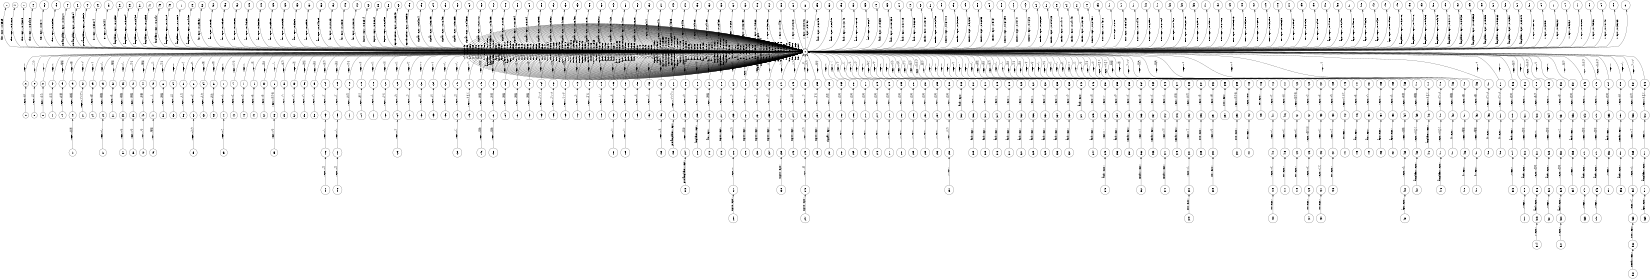 digraph FST {
rankdir = LR;
size = "8.5,11";
label = "";
center = 1;
orientation = Landscape;
ranksep = "0.4";
nodesep = "0.25";
0 [label = "0", shape = circle, style = bold, fontsize = 14]
	0 -> 0 [label = "the:、/-0.56087", fontsize = 14];
	0 -> 0 [label = "the:た/-0.31363", fontsize = 14];
	0 -> 0 [label = "the:（/-0.22286", fontsize = 14];
	0 -> 0 [label = "the:その/-0.31193", fontsize = 14];
	0 -> 0 [label = "the:の/-0.46103", fontsize = 14];
	0 -> 0 [label = "the:は/-0.3999", fontsize = 14];
	0 -> 1 [label = "the:<eps>/-0.3569", fontsize = 14];
	0 -> 4 [label = "the:<eps>/-0.31222", fontsize = 14];
	0 -> 7 [label = "the:<eps>/-0.43285", fontsize = 14];
	0 -> 10 [label = "the:<eps>/-0.38489", fontsize = 14];
	0 -> 0 [label = "the:この/-0.36216", fontsize = 14];
	0 -> 0 [label = "the:前記/-0.39973", fontsize = 14];
	0 -> 0 [label = "the:する/-0.24789", fontsize = 14];
	0 -> 0 [label = "the:ア/-0.21137", fontsize = 14];
	0 -> 0 [label = "the:本/-0.2343", fontsize = 14];
	0 -> 0 [label = "the:各/-0.23004", fontsize = 14];
	0 -> 0 [label = "the:尚/-0.22102", fontsize = 14];
	0 -> 202 [label = "the:<eps>/0.08771", fontsize = 14];
	0 -> 198 [label = "the:<eps>/-0.028581", fontsize = 14];
	0 -> 16 [label = "pre-amplifier:<eps>/-0.31271", fontsize = 14];
	0 -> 0 [label = "pre-amplifier:器/0.30304", fontsize = 14];
	0 -> 20 [label = "pre-amplifier:<eps>/-0.29384", fontsize = 14];
	0 -> 0 [label = "pre-amplifier:プリアンプ/-0.28609", fontsize = 14];
	0 -> 13 [label = "pre-amplifier:<eps>/-0.2503", fontsize = 14];
	0 -> 0 [label = "3:3/-0.29502", fontsize = 14];
	0 -> 0 [label = "3:５/0.1766", fontsize = 14];
	0 -> 0 [label = "3:３/-0.71049", fontsize = 14];
	0 -> 23 [label = "3:<eps>/-0.33274", fontsize = 14];
	0 -> 0 [label = "3:２/0.034324", fontsize = 14];
	0 -> 0 [label = "3:１/0.06984", fontsize = 14];
	0 -> 0 [label = "3:４/0.14601", fontsize = 14];
	0 -> 0 [label = "3:停止/0.19252", fontsize = 14];
	0 -> 0 [label = "3:７/0.1262", fontsize = 14];
	0 -> 0 [label = "3:2/0.19117", fontsize = 14];
	0 -> 0 [label = "3:へ/0.19252", fontsize = 14];
	0 -> 207 [label = "3:<eps>/0.40444", fontsize = 14];
	0 -> 0 [label = "amplifies:を/0.15765", fontsize = 14];
	0 -> 30 [label = "amplifies:<eps>/-0.20557", fontsize = 14];
	0 -> 33 [label = "amplifies:<eps>/-0.38604", fontsize = 14];
	0 -> 37 [label = "amplifies:<eps>/-0.23425", fontsize = 14];
	0 -> 41 [label = "amplifies:<eps>/-0.22535", fontsize = 14];
	0 -> 0 [label = "amplifies:増幅/-0.37702", fontsize = 14];
	0 -> 45 [label = "amplifies:<eps>/-0.2242", fontsize = 14];
	0 -> 49 [label = "amplifies:<eps>/-0.19115", fontsize = 14];
	0 -> 0 [label = "amplifies:アンプ/0.28667", fontsize = 14];
	0 -> 211 [label = "amplifies:<eps>/0.10085", fontsize = 14];
	0 -> 26 [label = "amplifies:<eps>/-0.24798", fontsize = 14];
	0 -> 0 [label = "amplifies:は/0.10882", fontsize = 14];
	0 -> 0 [label = "amplifies:し/0.16327", fontsize = 14];
	0 -> 52 [label = "an:<eps>/-0.29892", fontsize = 14];
	0 -> 0 [label = "an:この/-0.16544", fontsize = 14];
	0 -> 0 [label = "an:する/-0.31324", fontsize = 14];
	0 -> 0 [label = "an:を/-0.2168", fontsize = 14];
	0 -> 0 [label = "an:ａｎ/-0.29439", fontsize = 14];
	0 -> 0 [label = "an:一/-0.16559", fontsize = 14];
	0 -> 460 [label = "an:<eps>/0.1803", fontsize = 14];
	0 -> 456 [label = "an:<eps>/-0.10365", fontsize = 14];
	0 -> 452 [label = "an:<eps>/-0.18826", fontsize = 14];
	0 -> 0 [label = "an:は/-0.32029", fontsize = 14];
	0 -> 0 [label = "an:の/-0.23655", fontsize = 14];
	0 -> 0 [label = "an:た/-0.31574", fontsize = 14];
	0 -> 0 [label = "an:、/-0.40998", fontsize = 14];
	0 -> 215 [label = "an:<eps>/-0.41335", fontsize = 14];
	0 -> 219 [label = "an:<eps>/-0.36838", fontsize = 14];
	0 -> 225 [label = "an:<eps>/-0.23518", fontsize = 14];
	0 -> 229 [label = "an:<eps>/-0.27653", fontsize = 14];
	0 -> 233 [label = "an:<eps>/-0.3325", fontsize = 14];
	0 -> 237 [label = "an:<eps>/-0.29951", fontsize = 14];
	0 -> 568 [label = "an:<eps>/-0.044285", fontsize = 14];
	0 -> 252 [label = "an:<eps>/-0.21023", fontsize = 14];
	0 -> 246 [label = "an:<eps>/-0.28831", fontsize = 14];
	0 -> 242 [label = "an:<eps>/-0.20818", fontsize = 14];
	0 -> 62 [label = "input:<eps>/-0.36314", fontsize = 14];
	0 -> 0 [label = "input:一方/0.23253", fontsize = 14];
	0 -> 0 [label = "input:読み込/0.16209", fontsize = 14];
	0 -> 0 [label = "input:入力/-0.71733", fontsize = 14];
	0 -> 55 [label = "input:<eps>/-0.38824", fontsize = 14];
	0 -> 58 [label = "input:<eps>/-0.62992", fontsize = 14];
	0 -> 0 [label = "input:インプット/-0.36801", fontsize = 14];
	0 -> 0 [label = "reproduction:演奏/0.010132", fontsize = 14];
	0 -> 0 [label = "reproduction:再生/-0.6386", fontsize = 14];
	0 -> 65 [label = "reproduction:<eps>/-0.28345", fontsize = 14];
	0 -> 0 [label = "reproduction:用/0.25158", fontsize = 14];
	0 -> 0 [label = "reproduction:形成/0.45182", fontsize = 14];
	0 -> 0 [label = "reproduction:再現/-0.35559", fontsize = 14];
	0 -> 256 [label = "reproduction:<eps>/-0.58551", fontsize = 14];
	0 -> 296 [label = "signal:<eps>/-0.34314", fontsize = 14];
	0 -> 544 [label = "signal:<eps>/-0.36795", fontsize = 14];
	0 -> 0 [label = "signal:クロック/-0.05684", fontsize = 14];
	0 -> 550 [label = "signal:<eps>/-0.12403", fontsize = 14];
	0 -> 0 [label = "signal:強度/0.25664", fontsize = 14];
	0 -> 0 [label = "signal:信号/-0.74932", fontsize = 14];
	0 -> 260 [label = "signal:<eps>/-0.51655", fontsize = 14];
	0 -> 264 [label = "signal:<eps>/-0.043967", fontsize = 14];
	0 -> 268 [label = "signal:<eps>/-0.27772", fontsize = 14];
	0 -> 272 [label = "signal:<eps>/-0.43099", fontsize = 14];
	0 -> 276 [label = "signal:<eps>/0.1003", fontsize = 14];
	0 -> 280 [label = "signal:<eps>/0.021594", fontsize = 14];
	0 -> 284 [label = "signal:<eps>/-0.3794", fontsize = 14];
	0 -> 288 [label = "signal:<eps>/-0.26903", fontsize = 14];
	0 -> 292 [label = "signal:<eps>/-0.23502", fontsize = 14];
	0 -> 538 [label = "signal:<eps>/-0.41553", fontsize = 14];
	0 -> 533 [label = "signal:<eps>/-0.26486", fontsize = 14];
	0 -> 526 [label = "signal:<eps>/-0.18191", fontsize = 14];
	0 -> 520 [label = "signal:<eps>/-0.36312", fontsize = 14];
	0 -> 513 [label = "signal:<eps>/-0.4123", fontsize = 14];
	0 -> 507 [label = "signal:<eps>/-0.4107", fontsize = 14];
	0 -> 502 [label = "signal:<eps>/-0.26201", fontsize = 14];
	0 -> 0 [label = ",:で/-0.41565", fontsize = 14];
	0 -> 0 [label = ",:と/-0.27357", fontsize = 14];
	0 -> 0 [label = ",:に/-0.42948", fontsize = 14];
	0 -> 0 [label = ",:が/0.10803", fontsize = 14];
	0 -> 0 [label = ",:，/-0.41118", fontsize = 14];
	0 -> 352 [label = ",:<eps>/-0.26474", fontsize = 14];
	0 -> 347 [label = ",:<eps>/-0.050441", fontsize = 14];
	0 -> 343 [label = ",:<eps>/-0.044393", fontsize = 14];
	0 -> 340 [label = ",:<eps>/-0.3445", fontsize = 14];
	0 -> 336 [label = ",:<eps>/-0.34083", fontsize = 14];
	0 -> 332 [label = ",:<eps>/-0.24185", fontsize = 14];
	0 -> 328 [label = ",:<eps>/-0.25465", fontsize = 14];
	0 -> 324 [label = ",:<eps>/-0.268", fontsize = 14];
	0 -> 320 [label = ",:<eps>/-0.32455", fontsize = 14];
	0 -> 316 [label = ",:<eps>/-0.41563", fontsize = 14];
	0 -> 312 [label = ",:<eps>/-0.32156", fontsize = 14];
	0 -> 308 [label = ",:<eps>/-0.14497", fontsize = 14];
	0 -> 304 [label = ",:<eps>/-0.24613", fontsize = 14];
	0 -> 301 [label = ",:<eps>/-0.34046", fontsize = 14];
	0 -> 0 [label = ",:、/-0.60301", fontsize = 14];
	0 -> 555 [label = ",:<eps>/0.3792", fontsize = 14];
	0 -> 0 [label = "and:・/-0.23966", fontsize = 14];
	0 -> 560 [label = "and:<eps>/0.62849", fontsize = 14];
	0 -> 0 [label = "and:や/-0.42382", fontsize = 14];
	0 -> 0 [label = "and:／/-0.17653", fontsize = 14];
	0 -> 0 [label = "and:及び/-0.5598", fontsize = 14];
	0 -> 0 [label = "and:とも/-0.22509", fontsize = 14];
	0 -> 0 [label = "and:および/-0.59005", fontsize = 14];
	0 -> 0 [label = "and:ａｎｄ/-0.32098", fontsize = 14];
	0 -> 356 [label = "and:<eps>/0.26419", fontsize = 14];
	0 -> 360 [label = "and:<eps>/-0.13148", fontsize = 14];
	0 -> 365 [label = "and:<eps>/-0.16703", fontsize = 14];
	0 -> 0 [label = "and:，/-0.43971", fontsize = 14];
	0 -> 75 [label = "and:<eps>/-0.2664", fontsize = 14];
	0 -> 0 [label = "and:り/-0.37128", fontsize = 14];
	0 -> 369 [label = "and:<eps>/0.19339", fontsize = 14];
	0 -> 374 [label = "and:<eps>/-0.081338", fontsize = 14];
	0 -> 0 [label = "and:し/-0.19941", fontsize = 14];
	0 -> 72 [label = "and:<eps>/-0.37709", fontsize = 14];
	0 -> 68 [label = "and:<eps>/-0.36289", fontsize = 14];
	0 -> 0 [label = "and:、/-0.41499", fontsize = 14];
	0 -> 0 [label = "and:と/-0.55896", fontsize = 14];
	0 -> 97 [label = "sends:<eps>/-0.28767", fontsize = 14];
	0 -> 100 [label = "sends:<eps>/-0.013452", fontsize = 14];
	0 -> 396 [label = "sends:<eps>/0.064478", fontsize = 14];
	0 -> 105 [label = "sends:<eps>/-0.31608", fontsize = 14];
	0 -> 388 [label = "sends:<eps>/0.52251", fontsize = 14];
	0 -> 384 [label = "sends:<eps>/0.06053", fontsize = 14];
	0 -> 378 [label = "sends:<eps>/0.5137", fontsize = 14];
	0 -> 110 [label = "sends:<eps>/0.067299", fontsize = 14];
	0 -> 0 [label = "sends:供給/0.067137", fontsize = 14];
	0 -> 0 [label = "sends:送/-0.3596", fontsize = 14];
	0 -> 113 [label = "sends:<eps>/0.19747", fontsize = 14];
	0 -> 0 [label = "sends:通知/-0.011569", fontsize = 14];
	0 -> 94 [label = "sends:<eps>/-0.1673", fontsize = 14];
	0 -> 91 [label = "sends:<eps>/-0.26628", fontsize = 14];
	0 -> 88 [label = "sends:<eps>/-0.048423", fontsize = 14];
	0 -> 84 [label = "sends:<eps>/-0.14711", fontsize = 14];
	0 -> 81 [label = "sends:<eps>/-0.24145", fontsize = 14];
	0 -> 78 [label = "sends:<eps>/-0.26793", fontsize = 14];
	0 -> 0 [label = "sends:を/0.2136", fontsize = 14];
	0 -> 0 [label = "sends:から/0.076675", fontsize = 14];
	0 -> 0 [label = "sends:し/0.13537", fontsize = 14];
	0 -> 0 [label = "sends:は/0.0099043", fontsize = 14];
	0 -> 0 [label = "sends:与え/0.10206", fontsize = 14];
	0 -> 0 [label = "sends:送信/-0.29166", fontsize = 14];
	0 -> 0 [label = "sends:送出/-0.29585", fontsize = 14];
	0 -> 0 [label = "sends:伝達/0.014816", fontsize = 14];
	0 -> 393 [label = "sends:<eps>/0.024591", fontsize = 14];
	0 -> 400 [label = "out:<eps>/-0.14672", fontsize = 14];
	0 -> 404 [label = "out:<eps>/0.208", fontsize = 14];
	0 -> 407 [label = "out:<eps>/0.038429", fontsize = 14];
	0 -> 413 [label = "out:<eps>/-0.10449", fontsize = 14];
	0 -> 418 [label = "out:<eps>/-0.22997", fontsize = 14];
	0 -> 423 [label = "out:<eps>/-0.27164", fontsize = 14];
	0 -> 429 [label = "out:<eps>/0.11402", fontsize = 14];
	0 -> 435 [label = "out:<eps>/-0.0022719", fontsize = 14];
	0 -> 440 [label = "out:<eps>/-0.22516", fontsize = 14];
	0 -> 0 [label = "out:作業/0.09692", fontsize = 14];
	0 -> 0 [label = "out:うち/-0.17376", fontsize = 14];
	0 -> 0 [label = "out:アウト/-0.25458", fontsize = 14];
	0 -> 132 [label = "out:<eps>/-0.19917", fontsize = 14];
	0 -> 129 [label = "out:<eps>/-0.21166", fontsize = 14];
	0 -> 126 [label = "out:<eps>/-0.0058373", fontsize = 14];
	0 -> 122 [label = "out:<eps>/-0.059388", fontsize = 14];
	0 -> 0 [label = "out:実施/0.083439", fontsize = 14];
	0 -> 119 [label = "out:<eps>/-0.16206", fontsize = 14];
	0 -> 0 [label = "out:する/0.17223", fontsize = 14];
	0 -> 116 [label = "out:<eps>/-0.038258", fontsize = 14];
	0 -> 0 [label = "out:し/-0.027325", fontsize = 14];
	0 -> 0 [label = "out:out/-0.3386", fontsize = 14];
	0 -> 0 [label = "out:ｏｕｔ/-0.434", fontsize = 14];
	0 -> 0 [label = "to:し/-0.30047", fontsize = 14];
	0 -> 444 [label = "to:<eps>/-0.065633", fontsize = 14];
	0 -> 0 [label = "to:と/-0.16568", fontsize = 14];
	0 -> 0 [label = "to:する/-0.23953", fontsize = 14];
	0 -> 0 [label = "to:に/-0.55959", fontsize = 14];
	0 -> 135 [label = "to:<eps>/-0.29564", fontsize = 14];
	0 -> 138 [label = "to:<eps>/-0.31832", fontsize = 14];
	0 -> 0 [label = "to:が/-0.10491", fontsize = 14];
	0 -> 0 [label = "to:を/-0.39775", fontsize = 14];
	0 -> 0 [label = "to:へ/-0.43565", fontsize = 14];
	0 -> 0 [label = "to:れ/-0.16001", fontsize = 14];
	0 -> 0 [label = "to:項/-0.12919", fontsize = 14];
	0 -> 0 [label = "to:対/-0.19348", fontsize = 14];
	0 -> 448 [label = "to:<eps>/-0.16405", fontsize = 14];
	0 -> 0 [label = "to:乃至/-0.34452", fontsize = 14];
	0 -> 0 [label = "to:〜/-0.48595", fontsize = 14];
	0 -> 466 [label = "agc:<eps>/-0.41588", fontsize = 14];
	0 -> 471 [label = "agc:<eps>/-0.52491", fontsize = 14];
	0 -> 0 [label = "agc:そして/0.30918", fontsize = 14];
	0 -> 475 [label = "agc:<eps>/-0.49801", fontsize = 14];
	0 -> 0 [label = "agc:ａｇｃ/-0.75168", fontsize = 14];
	0 -> 0 [label = "agc:制御/0.27612", fontsize = 14];
	0 -> 0 [label = "agc:同/0.25511", fontsize = 14];
	0 -> 0 [label = "agc:agc/-0.23637", fontsize = 14];
	0 -> 142 [label = "agc:<eps>/-0.46236", fontsize = 14];
	0 -> 149 [label = "agc:<eps>/-0.18439", fontsize = 14];
	0 -> 145 [label = "agc:<eps>/-0.0075902", fontsize = 14];
	0 -> 0 [label = "agc:ｃ/0.36504", fontsize = 14];
	0 -> 0 [label = "amplifier:動作/0.2084", fontsize = 14];
	0 -> 156 [label = "amplifier:<eps>/-0.32106", fontsize = 14];
	0 -> 0 [label = "amplifier:増幅/-0.52429", fontsize = 14];
	0 -> 153 [label = "amplifier:<eps>/-0.47776", fontsize = 14];
	0 -> 498 [label = "amplifier:<eps>/-0.54653", fontsize = 14];
	0 -> 159 [label = "amplifier:<eps>/-0.64243", fontsize = 14];
	0 -> 0 [label = "amplifier:アンプ/-0.71097", fontsize = 14];
	0 -> 162 [label = "amplifier:<eps>/-0.37117", fontsize = 14];
	0 -> 165 [label = "amplifier:<eps>/-0.35438", fontsize = 14];
	0 -> 168 [label = "amplifier:<eps>/-0.035569", fontsize = 14];
	0 -> 494 [label = "amplifier:<eps>/0.15985", fontsize = 14];
	0 -> 489 [label = "amplifier:<eps>/-0.56662", fontsize = 14];
	0 -> 484 [label = "amplifier:<eps>/0.16581", fontsize = 14];
	0 -> 480 [label = "amplifier:<eps>/0.23879", fontsize = 14];
	0 -> 0 [label = "4:３/0.0094886", fontsize = 14];
	0 -> 0 [label = "4:で/0.16075", fontsize = 14];
	0 -> 0 [label = "4:4/-0.31608", fontsize = 14];
	0 -> 0 [label = "4:１４/0.192", fontsize = 14];
	0 -> 0 [label = "4:１/0.17529", fontsize = 14];
	0 -> 0 [label = "4:４/-0.71399", fontsize = 14];
	0 -> 194 [label = ".:<eps>/-0.60702", fontsize = 14];
	0 -> 171 [label = ".:<eps>/-0.37591", fontsize = 14];
	0 -> 174 [label = ".:<eps>/-0.56222", fontsize = 14];
	0 -> 0 [label = ".:。/-0.62093", fontsize = 14];
	0 -> 177 [label = ".:<eps>/-0.5232", fontsize = 14];
	0 -> 180 [label = ".:<eps>/-0.67686", fontsize = 14];
	0 -> 184 [label = ".:<eps>/-0.40936", fontsize = 14];
	0 -> 0 [label = ".:る/-0.36042", fontsize = 14];
	0 -> 188 [label = ".:<eps>/-0.70148", fontsize = 14];
	0 -> 191 [label = ".:<eps>/-0.38263", fontsize = 14];
1 [label = "1", shape = circle, style = solid, fontsize = 14]
2 [label = "2", shape = circle, style = solid, fontsize = 14]
	2 -> 3 [label = "<eps>:は", fontsize = 14];
3 [label = "3", shape = circle, style = solid, fontsize = 14]
	3 -> 0 [label = "<eps>:、", fontsize = 14];
4 [label = "4", shape = circle, style = solid, fontsize = 14]
5 [label = "5", shape = circle, style = solid, fontsize = 14]
	5 -> 6 [label = "<eps>:は", fontsize = 14];
6 [label = "6", shape = circle, style = solid, fontsize = 14]
	6 -> 0 [label = "<eps>:この", fontsize = 14];
7 [label = "7", shape = circle, style = solid, fontsize = 14]
8 [label = "8", shape = circle, style = solid, fontsize = 14]
	8 -> 9 [label = "<eps>:また", fontsize = 14];
9 [label = "9", shape = circle, style = solid, fontsize = 14]
	9 -> 0 [label = "<eps>:、", fontsize = 14];
10 [label = "10", shape = circle, style = solid, fontsize = 14]
11 [label = "11", shape = circle, style = solid, fontsize = 14]
	11 -> 12 [label = "<eps>:なお", fontsize = 14];
12 [label = "12", shape = circle, style = solid, fontsize = 14]
	12 -> 0 [label = "<eps>:、", fontsize = 14];
13 [label = "13", shape = circle, style = solid, fontsize = 14]
14 [label = "14", shape = circle, style = solid, fontsize = 14]
	14 -> 15 [label = "<eps>:前置", fontsize = 14];
15 [label = "15", shape = circle, style = solid, fontsize = 14]
	15 -> 0 [label = "<eps>:増幅", fontsize = 14];
16 [label = "16", shape = circle, style = solid, fontsize = 14]
17 [label = "17", shape = circle, style = solid, fontsize = 14]
	17 -> 18 [label = "<eps>:前置", fontsize = 14];
18 [label = "18", shape = circle, style = solid, fontsize = 14]
	18 -> 19 [label = "<eps>:増幅", fontsize = 14];
19 [label = "19", shape = circle, style = solid, fontsize = 14]
	19 -> 0 [label = "<eps>:器", fontsize = 14];
20 [label = "20", shape = circle, style = solid, fontsize = 14]
21 [label = "21", shape = circle, style = solid, fontsize = 14]
	21 -> 22 [label = "<eps>:プリアン", fontsize = 14];
22 [label = "22", shape = circle, style = solid, fontsize = 14]
	22 -> 0 [label = "<eps>:プ", fontsize = 14];
23 [label = "23", shape = circle, style = solid, fontsize = 14]
24 [label = "24", shape = circle, style = solid, fontsize = 14]
	24 -> 25 [label = "<eps>:部", fontsize = 14];
25 [label = "25", shape = circle, style = solid, fontsize = 14]
	25 -> 0 [label = "<eps>:３", fontsize = 14];
26 [label = "26", shape = circle, style = solid, fontsize = 14]
27 [label = "27", shape = circle, style = solid, fontsize = 14]
	27 -> 28 [label = "<eps>:し", fontsize = 14];
28 [label = "28", shape = circle, style = solid, fontsize = 14]
	28 -> 29 [label = "<eps>:増幅", fontsize = 14];
29 [label = "29", shape = circle, style = solid, fontsize = 14]
	29 -> 0 [label = "<eps>:し", fontsize = 14];
30 [label = "30", shape = circle, style = solid, fontsize = 14]
31 [label = "31", shape = circle, style = solid, fontsize = 14]
	31 -> 32 [label = "<eps>:を", fontsize = 14];
32 [label = "32", shape = circle, style = solid, fontsize = 14]
	32 -> 0 [label = "<eps>:増幅", fontsize = 14];
33 [label = "33", shape = circle, style = solid, fontsize = 14]
34 [label = "34", shape = circle, style = solid, fontsize = 14]
	34 -> 35 [label = "<eps>:を", fontsize = 14];
35 [label = "35", shape = circle, style = solid, fontsize = 14]
	35 -> 36 [label = "<eps>:増幅", fontsize = 14];
36 [label = "36", shape = circle, style = solid, fontsize = 14]
	36 -> 0 [label = "<eps>:し", fontsize = 14];
37 [label = "37", shape = circle, style = solid, fontsize = 14]
38 [label = "38", shape = circle, style = solid, fontsize = 14]
	38 -> 39 [label = "<eps>:を", fontsize = 14];
39 [label = "39", shape = circle, style = solid, fontsize = 14]
	39 -> 40 [label = "<eps>:増幅", fontsize = 14];
40 [label = "40", shape = circle, style = solid, fontsize = 14]
	40 -> 0 [label = "<eps>:する", fontsize = 14];
41 [label = "41", shape = circle, style = solid, fontsize = 14]
42 [label = "42", shape = circle, style = solid, fontsize = 14]
	42 -> 43 [label = "<eps>:を", fontsize = 14];
43 [label = "43", shape = circle, style = solid, fontsize = 14]
	43 -> 44 [label = "<eps>:差動", fontsize = 14];
44 [label = "44", shape = circle, style = solid, fontsize = 14]
	44 -> 0 [label = "<eps>:増幅", fontsize = 14];
45 [label = "45", shape = circle, style = solid, fontsize = 14]
46 [label = "46", shape = circle, style = solid, fontsize = 14]
	46 -> 47 [label = "<eps>:増幅", fontsize = 14];
47 [label = "47", shape = circle, style = solid, fontsize = 14]
	47 -> 48 [label = "<eps>:し", fontsize = 14];
48 [label = "48", shape = circle, style = solid, fontsize = 14]
	48 -> 0 [label = "<eps>:た", fontsize = 14];
49 [label = "49", shape = circle, style = solid, fontsize = 14]
50 [label = "50", shape = circle, style = solid, fontsize = 14]
	50 -> 51 [label = "<eps>:増幅", fontsize = 14];
51 [label = "51", shape = circle, style = solid, fontsize = 14]
	51 -> 0 [label = "<eps>:する", fontsize = 14];
52 [label = "52", shape = circle, style = solid, fontsize = 14]
53 [label = "53", shape = circle, style = solid, fontsize = 14]
	53 -> 54 [label = "<eps>:は", fontsize = 14];
54 [label = "54", shape = circle, style = solid, fontsize = 14]
	54 -> 0 [label = "<eps>:、", fontsize = 14];
55 [label = "55", shape = circle, style = solid, fontsize = 14]
56 [label = "56", shape = circle, style = solid, fontsize = 14]
	56 -> 57 [label = "<eps>:入力", fontsize = 14];
57 [label = "57", shape = circle, style = solid, fontsize = 14]
	57 -> 0 [label = "<eps>:さ", fontsize = 14];
58 [label = "58", shape = circle, style = solid, fontsize = 14]
59 [label = "59", shape = circle, style = solid, fontsize = 14]
	59 -> 60 [label = "<eps>:入力", fontsize = 14];
60 [label = "60", shape = circle, style = solid, fontsize = 14]
	60 -> 61 [label = "<eps>:さ", fontsize = 14];
61 [label = "61", shape = circle, style = solid, fontsize = 14]
	61 -> 0 [label = "<eps>:れ", fontsize = 14];
62 [label = "62", shape = circle, style = solid, fontsize = 14]
63 [label = "63", shape = circle, style = solid, fontsize = 14]
	63 -> 64 [label = "<eps>:入力", fontsize = 14];
64 [label = "64", shape = circle, style = solid, fontsize = 14]
	64 -> 0 [label = "<eps>:側", fontsize = 14];
65 [label = "65", shape = circle, style = solid, fontsize = 14]
66 [label = "66", shape = circle, style = solid, fontsize = 14]
	66 -> 67 [label = "<eps>:再生", fontsize = 14];
67 [label = "67", shape = circle, style = solid, fontsize = 14]
	67 -> 0 [label = "<eps>:用", fontsize = 14];
68 [label = "68", shape = circle, style = solid, fontsize = 14]
69 [label = "69", shape = circle, style = solid, fontsize = 14]
	69 -> 70 [label = "<eps>:と", fontsize = 14];
70 [label = "70", shape = circle, style = solid, fontsize = 14]
	70 -> 71 [label = "<eps>:し", fontsize = 14];
71 [label = "71", shape = circle, style = solid, fontsize = 14]
	71 -> 0 [label = "<eps>:、", fontsize = 14];
72 [label = "72", shape = circle, style = solid, fontsize = 14]
73 [label = "73", shape = circle, style = solid, fontsize = 14]
	73 -> 74 [label = "<eps>:と", fontsize = 14];
74 [label = "74", shape = circle, style = solid, fontsize = 14]
	74 -> 0 [label = "<eps>:とも", fontsize = 14];
75 [label = "75", shape = circle, style = solid, fontsize = 14]
76 [label = "76", shape = circle, style = solid, fontsize = 14]
	76 -> 77 [label = "<eps>:り", fontsize = 14];
77 [label = "77", shape = circle, style = solid, fontsize = 14]
	77 -> 0 [label = "<eps>:、", fontsize = 14];
78 [label = "78", shape = circle, style = solid, fontsize = 14]
79 [label = "79", shape = circle, style = solid, fontsize = 14]
	79 -> 80 [label = "<eps>:を", fontsize = 14];
80 [label = "80", shape = circle, style = solid, fontsize = 14]
	80 -> 0 [label = "<eps>:送", fontsize = 14];
81 [label = "81", shape = circle, style = solid, fontsize = 14]
82 [label = "82", shape = circle, style = solid, fontsize = 14]
	82 -> 83 [label = "<eps>:を", fontsize = 14];
83 [label = "83", shape = circle, style = solid, fontsize = 14]
	83 -> 0 [label = "<eps>:送出", fontsize = 14];
84 [label = "84", shape = circle, style = solid, fontsize = 14]
85 [label = "85", shape = circle, style = solid, fontsize = 14]
	85 -> 86 [label = "<eps>:を", fontsize = 14];
86 [label = "86", shape = circle, style = solid, fontsize = 14]
	86 -> 87 [label = "<eps>:送り出", fontsize = 14];
87 [label = "87", shape = circle, style = solid, fontsize = 14]
	87 -> 0 [label = "<eps>:し", fontsize = 14];
88 [label = "88", shape = circle, style = solid, fontsize = 14]
89 [label = "89", shape = circle, style = solid, fontsize = 14]
	89 -> 90 [label = "<eps>:へ", fontsize = 14];
90 [label = "90", shape = circle, style = solid, fontsize = 14]
	90 -> 0 [label = "<eps>:出力", fontsize = 14];
91 [label = "91", shape = circle, style = solid, fontsize = 14]
92 [label = "92", shape = circle, style = solid, fontsize = 14]
	92 -> 93 [label = "<eps>:へ", fontsize = 14];
93 [label = "93", shape = circle, style = solid, fontsize = 14]
	93 -> 0 [label = "<eps>:送", fontsize = 14];
94 [label = "94", shape = circle, style = solid, fontsize = 14]
95 [label = "95", shape = circle, style = solid, fontsize = 14]
	95 -> 96 [label = "<eps>:へ", fontsize = 14];
96 [label = "96", shape = circle, style = solid, fontsize = 14]
	96 -> 0 [label = "<eps>:送信", fontsize = 14];
97 [label = "97", shape = circle, style = solid, fontsize = 14]
98 [label = "98", shape = circle, style = solid, fontsize = 14]
	98 -> 99 [label = "<eps>:へ", fontsize = 14];
99 [label = "99", shape = circle, style = solid, fontsize = 14]
	99 -> 0 [label = "<eps>:送出", fontsize = 14];
100 [label = "100", shape = circle, style = solid, fontsize = 14]
101 [label = "101", shape = circle, style = solid, fontsize = 14]
	101 -> 102 [label = "<eps>:対", fontsize = 14];
102 [label = "102", shape = circle, style = solid, fontsize = 14]
	102 -> 103 [label = "<eps>:し", fontsize = 14];
103 [label = "103", shape = circle, style = solid, fontsize = 14]
	103 -> 104 [label = "<eps>:て", fontsize = 14];
104 [label = "104", shape = circle, style = solid, fontsize = 14]
	104 -> 0 [label = "<eps>:出力", fontsize = 14];
105 [label = "105", shape = circle, style = solid, fontsize = 14]
106 [label = "106", shape = circle, style = solid, fontsize = 14]
	106 -> 107 [label = "<eps>:対", fontsize = 14];
107 [label = "107", shape = circle, style = solid, fontsize = 14]
	107 -> 108 [label = "<eps>:し", fontsize = 14];
108 [label = "108", shape = circle, style = solid, fontsize = 14]
	108 -> 109 [label = "<eps>:て", fontsize = 14];
109 [label = "109", shape = circle, style = solid, fontsize = 14]
	109 -> 0 [label = "<eps>:送出", fontsize = 14];
110 [label = "110", shape = circle, style = solid, fontsize = 14]
111 [label = "111", shape = circle, style = solid, fontsize = 14]
	111 -> 112 [label = "<eps>:出力", fontsize = 14];
112 [label = "112", shape = circle, style = solid, fontsize = 14]
	112 -> 0 [label = "<eps>:する", fontsize = 14];
113 [label = "113", shape = circle, style = solid, fontsize = 14]
114 [label = "114", shape = circle, style = solid, fontsize = 14]
	114 -> 115 [label = "<eps>:基づ", fontsize = 14];
115 [label = "115", shape = circle, style = solid, fontsize = 14]
	115 -> 0 [label = "<eps>:き", fontsize = 14];
116 [label = "116", shape = circle, style = solid, fontsize = 14]
117 [label = "117", shape = circle, style = solid, fontsize = 14]
	117 -> 118 [label = "<eps>:し", fontsize = 14];
118 [label = "118", shape = circle, style = solid, fontsize = 14]
	118 -> 0 [label = "<eps>:た", fontsize = 14];
119 [label = "119", shape = circle, style = solid, fontsize = 14]
120 [label = "120", shape = circle, style = solid, fontsize = 14]
	120 -> 121 [label = "<eps>:から", fontsize = 14];
121 [label = "121", shape = circle, style = solid, fontsize = 14]
	121 -> 0 [label = "<eps>:出", fontsize = 14];
122 [label = "122", shape = circle, style = solid, fontsize = 14]
123 [label = "123", shape = circle, style = solid, fontsize = 14]
	123 -> 124 [label = "<eps>:さ", fontsize = 14];
124 [label = "124", shape = circle, style = solid, fontsize = 14]
	124 -> 125 [label = "<eps>:れ", fontsize = 14];
125 [label = "125", shape = circle, style = solid, fontsize = 14]
	125 -> 0 [label = "<eps>:た", fontsize = 14];
126 [label = "126", shape = circle, style = solid, fontsize = 14]
127 [label = "127", shape = circle, style = solid, fontsize = 14]
	127 -> 128 [label = "<eps>:さ", fontsize = 14];
128 [label = "128", shape = circle, style = solid, fontsize = 14]
	128 -> 0 [label = "<eps>:せ", fontsize = 14];
129 [label = "129", shape = circle, style = solid, fontsize = 14]
130 [label = "130", shape = circle, style = solid, fontsize = 14]
	130 -> 131 [label = "<eps>:行", fontsize = 14];
131 [label = "131", shape = circle, style = solid, fontsize = 14]
	131 -> 0 [label = "<eps>:っ", fontsize = 14];
132 [label = "132", shape = circle, style = solid, fontsize = 14]
133 [label = "133", shape = circle, style = solid, fontsize = 14]
	133 -> 134 [label = "<eps>:行", fontsize = 14];
134 [label = "134", shape = circle, style = solid, fontsize = 14]
	134 -> 0 [label = "<eps>:う", fontsize = 14];
135 [label = "135", shape = circle, style = solid, fontsize = 14]
136 [label = "136", shape = circle, style = solid, fontsize = 14]
	136 -> 137 [label = "<eps>:に", fontsize = 14];
137 [label = "137", shape = circle, style = solid, fontsize = 14]
	137 -> 0 [label = "<eps>:し", fontsize = 14];
138 [label = "138", shape = circle, style = solid, fontsize = 14]
139 [label = "139", shape = circle, style = solid, fontsize = 14]
	139 -> 140 [label = "<eps>:に", fontsize = 14];
140 [label = "140", shape = circle, style = solid, fontsize = 14]
	140 -> 141 [label = "<eps>:対", fontsize = 14];
141 [label = "141", shape = circle, style = solid, fontsize = 14]
	141 -> 0 [label = "<eps>:し", fontsize = 14];
142 [label = "142", shape = circle, style = solid, fontsize = 14]
143 [label = "143", shape = circle, style = solid, fontsize = 14]
	143 -> 144 [label = "<eps>:ａｇｃ", fontsize = 14];
144 [label = "144", shape = circle, style = solid, fontsize = 14]
	144 -> 0 [label = "<eps>:へ", fontsize = 14];
145 [label = "145", shape = circle, style = solid, fontsize = 14]
146 [label = "146", shape = circle, style = solid, fontsize = 14]
	146 -> 147 [label = "<eps>:自動", fontsize = 14];
147 [label = "147", shape = circle, style = solid, fontsize = 14]
	147 -> 148 [label = "<eps>:振幅", fontsize = 14];
148 [label = "148", shape = circle, style = solid, fontsize = 14]
	148 -> 0 [label = "<eps>:制御", fontsize = 14];
149 [label = "149", shape = circle, style = solid, fontsize = 14]
150 [label = "150", shape = circle, style = solid, fontsize = 14]
	150 -> 151 [label = "<eps>:自動", fontsize = 14];
151 [label = "151", shape = circle, style = solid, fontsize = 14]
	151 -> 152 [label = "<eps>:利得", fontsize = 14];
152 [label = "152", shape = circle, style = solid, fontsize = 14]
	152 -> 0 [label = "<eps>:制御", fontsize = 14];
153 [label = "153", shape = circle, style = solid, fontsize = 14]
154 [label = "154", shape = circle, style = solid, fontsize = 14]
	154 -> 155 [label = "<eps>:増幅", fontsize = 14];
155 [label = "155", shape = circle, style = solid, fontsize = 14]
	155 -> 0 [label = "<eps>:回路", fontsize = 14];
156 [label = "156", shape = circle, style = solid, fontsize = 14]
157 [label = "157", shape = circle, style = solid, fontsize = 14]
	157 -> 158 [label = "<eps>:増幅", fontsize = 14];
158 [label = "158", shape = circle, style = solid, fontsize = 14]
	158 -> 0 [label = "<eps>:素子", fontsize = 14];
159 [label = "159", shape = circle, style = solid, fontsize = 14]
160 [label = "160", shape = circle, style = solid, fontsize = 14]
	160 -> 161 [label = "<eps>:増幅", fontsize = 14];
161 [label = "161", shape = circle, style = solid, fontsize = 14]
	161 -> 0 [label = "<eps>:器", fontsize = 14];
162 [label = "162", shape = circle, style = solid, fontsize = 14]
163 [label = "163", shape = circle, style = solid, fontsize = 14]
	163 -> 164 [label = "<eps>:アンプ", fontsize = 14];
164 [label = "164", shape = circle, style = solid, fontsize = 14]
	164 -> 0 [label = "<eps>:部", fontsize = 14];
165 [label = "165", shape = circle, style = solid, fontsize = 14]
166 [label = "166", shape = circle, style = solid, fontsize = 14]
	166 -> 167 [label = "<eps>:アンプ", fontsize = 14];
167 [label = "167", shape = circle, style = solid, fontsize = 14]
	167 -> 0 [label = "<eps>:装置", fontsize = 14];
168 [label = "168", shape = circle, style = solid, fontsize = 14]
169 [label = "169", shape = circle, style = solid, fontsize = 14]
	169 -> 170 [label = "<eps>:ラッチ", fontsize = 14];
170 [label = "170", shape = circle, style = solid, fontsize = 14]
	170 -> 0 [label = "<eps>:回路", fontsize = 14];
171 [label = "171", shape = circle, style = solid, fontsize = 14]
172 [label = "172", shape = circle, style = solid, fontsize = 14]
	172 -> 173 [label = "<eps>:た", fontsize = 14];
173 [label = "173", shape = circle, style = solid, fontsize = 14]
	173 -> 0 [label = "<eps>:。", fontsize = 14];
174 [label = "174", shape = circle, style = solid, fontsize = 14]
175 [label = "175", shape = circle, style = solid, fontsize = 14]
	175 -> 176 [label = "<eps>:する", fontsize = 14];
176 [label = "176", shape = circle, style = solid, fontsize = 14]
	176 -> 0 [label = "<eps>:。", fontsize = 14];
177 [label = "177", shape = circle, style = solid, fontsize = 14]
178 [label = "178", shape = circle, style = solid, fontsize = 14]
	178 -> 179 [label = "<eps>:い", fontsize = 14];
179 [label = "179", shape = circle, style = solid, fontsize = 14]
	179 -> 0 [label = "<eps>:。", fontsize = 14];
180 [label = "180", shape = circle, style = solid, fontsize = 14]
181 [label = "181", shape = circle, style = solid, fontsize = 14]
	181 -> 182 [label = "<eps>:い", fontsize = 14];
182 [label = "182", shape = circle, style = solid, fontsize = 14]
	182 -> 183 [label = "<eps>:る", fontsize = 14];
183 [label = "183", shape = circle, style = solid, fontsize = 14]
	183 -> 0 [label = "<eps>:。", fontsize = 14];
184 [label = "184", shape = circle, style = solid, fontsize = 14]
185 [label = "185", shape = circle, style = solid, fontsize = 14]
	185 -> 186 [label = "<eps>:い", fontsize = 14];
186 [label = "186", shape = circle, style = solid, fontsize = 14]
	186 -> 187 [label = "<eps>:く", fontsize = 14];
187 [label = "187", shape = circle, style = solid, fontsize = 14]
	187 -> 0 [label = "<eps>:。", fontsize = 14];
188 [label = "188", shape = circle, style = solid, fontsize = 14]
189 [label = "189", shape = circle, style = solid, fontsize = 14]
	189 -> 190 [label = "<eps>:る", fontsize = 14];
190 [label = "190", shape = circle, style = solid, fontsize = 14]
	190 -> 0 [label = "<eps>:。", fontsize = 14];
191 [label = "191", shape = circle, style = solid, fontsize = 14]
192 [label = "192", shape = circle, style = solid, fontsize = 14]
	192 -> 193 [label = "<eps>:う", fontsize = 14];
193 [label = "193", shape = circle, style = solid, fontsize = 14]
	193 -> 0 [label = "<eps>:。", fontsize = 14];
194 [label = "194", shape = circle, style = solid, fontsize = 14]
195 [label = "195", shape = circle, style = solid, fontsize = 14]
	195 -> 196 [label = "<eps>:あ", fontsize = 14];
196 [label = "196", shape = circle, style = solid, fontsize = 14]
	196 -> 197 [label = "<eps>:る", fontsize = 14];
197 [label = "197", shape = circle, style = solid, fontsize = 14]
	197 -> 0 [label = "<eps>:。", fontsize = 14];
198 [label = "198", shape = circle, style = solid, fontsize = 14]
199 [label = "199", shape = circle, style = solid, fontsize = 14]
	199 -> 200 [label = "pre-amplifier:<eps>", fontsize = 14];
200 [label = "200", shape = circle, style = solid, fontsize = 14]
	200 -> 201 [label = "<eps>:プリアン", fontsize = 14];
201 [label = "201", shape = circle, style = solid, fontsize = 14]
	201 -> 0 [label = "<eps>:プ", fontsize = 14];
202 [label = "202", shape = circle, style = solid, fontsize = 14]
203 [label = "203", shape = circle, style = solid, fontsize = 14]
	203 -> 204 [label = "pre-amplifier:<eps>", fontsize = 14];
204 [label = "204", shape = circle, style = solid, fontsize = 14]
	204 -> 205 [label = "<eps>:前段", fontsize = 14];
205 [label = "205", shape = circle, style = solid, fontsize = 14]
	205 -> 206 [label = "<eps>:の", fontsize = 14];
206 [label = "206", shape = circle, style = solid, fontsize = 14]
	206 -> 0 [label = "<eps>:増幅", fontsize = 14];
207 [label = "207", shape = circle, style = solid, fontsize = 14]
208 [label = "208", shape = circle, style = solid, fontsize = 14]
	208 -> 209 [label = "amplifies:<eps>", fontsize = 14];
209 [label = "209", shape = circle, style = solid, fontsize = 14]
	209 -> 210 [label = "<eps>:３", fontsize = 14];
210 [label = "210", shape = circle, style = solid, fontsize = 14]
	210 -> 0 [label = "<eps>:は", fontsize = 14];
211 [label = "211", shape = circle, style = solid, fontsize = 14]
212 [label = "212", shape = circle, style = solid, fontsize = 14]
	212 -> 213 [label = "an:<eps>", fontsize = 14];
213 [label = "213", shape = circle, style = solid, fontsize = 14]
	213 -> 214 [label = "<eps>:増幅", fontsize = 14];
214 [label = "214", shape = circle, style = solid, fontsize = 14]
	214 -> 0 [label = "<eps>:する", fontsize = 14];
215 [label = "215", shape = circle, style = solid, fontsize = 14]
216 [label = "216", shape = circle, style = solid, fontsize = 14]
	216 -> 217 [label = "input:<eps>", fontsize = 14];
217 [label = "217", shape = circle, style = solid, fontsize = 14]
	217 -> 218 [label = "<eps>:、", fontsize = 14];
218 [label = "218", shape = circle, style = solid, fontsize = 14]
	218 -> 0 [label = "<eps>:入力", fontsize = 14];
219 [label = "219", shape = circle, style = solid, fontsize = 14]
220 [label = "220", shape = circle, style = solid, fontsize = 14]
	220 -> 221 [label = "input:<eps>", fontsize = 14];
221 [label = "221", shape = circle, style = solid, fontsize = 14]
	221 -> 222 [label = "<eps>:、", fontsize = 14];
222 [label = "222", shape = circle, style = solid, fontsize = 14]
	222 -> 223 [label = "<eps>:入力", fontsize = 14];
223 [label = "223", shape = circle, style = solid, fontsize = 14]
	223 -> 224 [label = "<eps>:さ", fontsize = 14];
224 [label = "224", shape = circle, style = solid, fontsize = 14]
	224 -> 0 [label = "<eps>:れ", fontsize = 14];
225 [label = "225", shape = circle, style = solid, fontsize = 14]
226 [label = "226", shape = circle, style = solid, fontsize = 14]
	226 -> 227 [label = "input:<eps>", fontsize = 14];
227 [label = "227", shape = circle, style = solid, fontsize = 14]
	227 -> 228 [label = "<eps>:、", fontsize = 14];
228 [label = "228", shape = circle, style = solid, fontsize = 14]
	228 -> 0 [label = "<eps>:インプット", fontsize = 14];
229 [label = "229", shape = circle, style = solid, fontsize = 14]
230 [label = "230", shape = circle, style = solid, fontsize = 14]
	230 -> 231 [label = "input:<eps>", fontsize = 14];
231 [label = "231", shape = circle, style = solid, fontsize = 14]
	231 -> 232 [label = "<eps>:た", fontsize = 14];
232 [label = "232", shape = circle, style = solid, fontsize = 14]
	232 -> 0 [label = "<eps>:入力", fontsize = 14];
233 [label = "233", shape = circle, style = solid, fontsize = 14]
234 [label = "234", shape = circle, style = solid, fontsize = 14]
	234 -> 235 [label = "input:<eps>", fontsize = 14];
235 [label = "235", shape = circle, style = solid, fontsize = 14]
	235 -> 236 [label = "<eps>:の", fontsize = 14];
236 [label = "236", shape = circle, style = solid, fontsize = 14]
	236 -> 0 [label = "<eps>:入力", fontsize = 14];
237 [label = "237", shape = circle, style = solid, fontsize = 14]
238 [label = "238", shape = circle, style = solid, fontsize = 14]
	238 -> 239 [label = "input:<eps>", fontsize = 14];
239 [label = "239", shape = circle, style = solid, fontsize = 14]
	239 -> 240 [label = "<eps>:は", fontsize = 14];
240 [label = "240", shape = circle, style = solid, fontsize = 14]
	240 -> 241 [label = "<eps>:、", fontsize = 14];
241 [label = "241", shape = circle, style = solid, fontsize = 14]
	241 -> 0 [label = "<eps>:入力", fontsize = 14];
242 [label = "242", shape = circle, style = solid, fontsize = 14]
243 [label = "243", shape = circle, style = solid, fontsize = 14]
	243 -> 244 [label = "input:<eps>", fontsize = 14];
244 [label = "244", shape = circle, style = solid, fontsize = 14]
	244 -> 245 [label = "<eps>:は", fontsize = 14];
245 [label = "245", shape = circle, style = solid, fontsize = 14]
	245 -> 0 [label = "<eps>:入力", fontsize = 14];
246 [label = "246", shape = circle, style = solid, fontsize = 14]
247 [label = "247", shape = circle, style = solid, fontsize = 14]
	247 -> 248 [label = "input:<eps>", fontsize = 14];
248 [label = "248", shape = circle, style = solid, fontsize = 14]
	248 -> 249 [label = "<eps>:は", fontsize = 14];
249 [label = "249", shape = circle, style = solid, fontsize = 14]
	249 -> 250 [label = "<eps>:入力", fontsize = 14];
250 [label = "250", shape = circle, style = solid, fontsize = 14]
	250 -> 251 [label = "<eps>:さ", fontsize = 14];
251 [label = "251", shape = circle, style = solid, fontsize = 14]
	251 -> 0 [label = "<eps>:れ", fontsize = 14];
252 [label = "252", shape = circle, style = solid, fontsize = 14]
253 [label = "253", shape = circle, style = solid, fontsize = 14]
	253 -> 254 [label = "input:<eps>", fontsize = 14];
254 [label = "254", shape = circle, style = solid, fontsize = 14]
	254 -> 255 [label = "<eps>:する", fontsize = 14];
255 [label = "255", shape = circle, style = solid, fontsize = 14]
	255 -> 0 [label = "<eps>:入力", fontsize = 14];
256 [label = "256", shape = circle, style = solid, fontsize = 14]
257 [label = "257", shape = circle, style = solid, fontsize = 14]
	257 -> 258 [label = "signal:<eps>", fontsize = 14];
258 [label = "258", shape = circle, style = solid, fontsize = 14]
	258 -> 259 [label = "<eps>:再生", fontsize = 14];
259 [label = "259", shape = circle, style = solid, fontsize = 14]
	259 -> 0 [label = "<eps>:信号", fontsize = 14];
260 [label = "260", shape = circle, style = solid, fontsize = 14]
261 [label = "261", shape = circle, style = solid, fontsize = 14]
	261 -> 262 [label = ",:<eps>", fontsize = 14];
262 [label = "262", shape = circle, style = solid, fontsize = 14]
	262 -> 263 [label = "<eps>:信号", fontsize = 14];
263 [label = "263", shape = circle, style = solid, fontsize = 14]
	263 -> 0 [label = "<eps>:、", fontsize = 14];
264 [label = "264", shape = circle, style = solid, fontsize = 14]
265 [label = "265", shape = circle, style = solid, fontsize = 14]
	265 -> 266 [label = ",:<eps>", fontsize = 14];
266 [label = "266", shape = circle, style = solid, fontsize = 14]
	266 -> 267 [label = "<eps>:信号", fontsize = 14];
267 [label = "267", shape = circle, style = solid, fontsize = 14]
	267 -> 0 [label = "<eps>:（", fontsize = 14];
268 [label = "268", shape = circle, style = solid, fontsize = 14]
269 [label = "269", shape = circle, style = solid, fontsize = 14]
	269 -> 270 [label = ",:<eps>", fontsize = 14];
270 [label = "270", shape = circle, style = solid, fontsize = 14]
	270 -> 271 [label = "<eps>:信号", fontsize = 14];
271 [label = "271", shape = circle, style = solid, fontsize = 14]
	271 -> 0 [label = "<eps>:で", fontsize = 14];
272 [label = "272", shape = circle, style = solid, fontsize = 14]
273 [label = "273", shape = circle, style = solid, fontsize = 14]
	273 -> 274 [label = ",:<eps>", fontsize = 14];
274 [label = "274", shape = circle, style = solid, fontsize = 14]
	274 -> 275 [label = "<eps>:信号", fontsize = 14];
275 [label = "275", shape = circle, style = solid, fontsize = 14]
	275 -> 0 [label = "<eps>:に", fontsize = 14];
276 [label = "276", shape = circle, style = solid, fontsize = 14]
277 [label = "277", shape = circle, style = solid, fontsize = 14]
	277 -> 278 [label = ",:<eps>", fontsize = 14];
278 [label = "278", shape = circle, style = solid, fontsize = 14]
	278 -> 279 [label = "<eps>:信号", fontsize = 14];
279 [label = "279", shape = circle, style = solid, fontsize = 14]
	279 -> 0 [label = "<eps>:も", fontsize = 14];
280 [label = "280", shape = circle, style = solid, fontsize = 14]
281 [label = "281", shape = circle, style = solid, fontsize = 14]
	281 -> 282 [label = ",:<eps>", fontsize = 14];
282 [label = "282", shape = circle, style = solid, fontsize = 14]
	282 -> 283 [label = "<eps>:信号", fontsize = 14];
283 [label = "283", shape = circle, style = solid, fontsize = 14]
	283 -> 0 [label = "<eps>:が", fontsize = 14];
284 [label = "284", shape = circle, style = solid, fontsize = 14]
285 [label = "285", shape = circle, style = solid, fontsize = 14]
	285 -> 286 [label = ",:<eps>", fontsize = 14];
286 [label = "286", shape = circle, style = solid, fontsize = 14]
	286 -> 287 [label = "<eps>:信号", fontsize = 14];
287 [label = "287", shape = circle, style = solid, fontsize = 14]
	287 -> 0 [label = "<eps>:，", fontsize = 14];
288 [label = "288", shape = circle, style = solid, fontsize = 14]
289 [label = "289", shape = circle, style = solid, fontsize = 14]
	289 -> 290 [label = ",:<eps>", fontsize = 14];
290 [label = "290", shape = circle, style = solid, fontsize = 14]
	290 -> 291 [label = "<eps>:信号", fontsize = 14];
291 [label = "291", shape = circle, style = solid, fontsize = 14]
	291 -> 0 [label = "<eps>:など", fontsize = 14];
292 [label = "292", shape = circle, style = solid, fontsize = 14]
293 [label = "293", shape = circle, style = solid, fontsize = 14]
	293 -> 294 [label = ",:<eps>", fontsize = 14];
294 [label = "294", shape = circle, style = solid, fontsize = 14]
	294 -> 295 [label = "<eps>:信号", fontsize = 14];
295 [label = "295", shape = circle, style = solid, fontsize = 14]
	295 -> 0 [label = "<eps>:や", fontsize = 14];
296 [label = "296", shape = circle, style = solid, fontsize = 14]
297 [label = "297", shape = circle, style = solid, fontsize = 14]
	297 -> 298 [label = ",:<eps>", fontsize = 14];
298 [label = "298", shape = circle, style = solid, fontsize = 14]
	298 -> 299 [label = "<eps>:入力", fontsize = 14];
299 [label = "299", shape = circle, style = solid, fontsize = 14]
	299 -> 300 [label = "<eps>:信号", fontsize = 14];
300 [label = "300", shape = circle, style = solid, fontsize = 14]
	300 -> 0 [label = "<eps>:，", fontsize = 14];
301 [label = "301", shape = circle, style = solid, fontsize = 14]
302 [label = "302", shape = circle, style = solid, fontsize = 14]
	302 -> 303 [label = "and:<eps>", fontsize = 14];
303 [label = "303", shape = circle, style = solid, fontsize = 14]
	303 -> 0 [label = "<eps>:、", fontsize = 14];
304 [label = "304", shape = circle, style = solid, fontsize = 14]
305 [label = "305", shape = circle, style = solid, fontsize = 14]
	305 -> 306 [label = "and:<eps>", fontsize = 14];
306 [label = "306", shape = circle, style = solid, fontsize = 14]
	306 -> 307 [label = "<eps>:、", fontsize = 14];
307 [label = "307", shape = circle, style = solid, fontsize = 14]
	307 -> 0 [label = "<eps>:その", fontsize = 14];
308 [label = "308", shape = circle, style = solid, fontsize = 14]
309 [label = "309", shape = circle, style = solid, fontsize = 14]
	309 -> 310 [label = "and:<eps>", fontsize = 14];
310 [label = "310", shape = circle, style = solid, fontsize = 14]
	310 -> 311 [label = "<eps>:、", fontsize = 14];
311 [label = "311", shape = circle, style = solid, fontsize = 14]
	311 -> 0 [label = "<eps>:それ", fontsize = 14];
312 [label = "312", shape = circle, style = solid, fontsize = 14]
313 [label = "313", shape = circle, style = solid, fontsize = 14]
	313 -> 314 [label = "and:<eps>", fontsize = 14];
314 [label = "314", shape = circle, style = solid, fontsize = 14]
	314 -> 315 [label = "<eps>:、", fontsize = 14];
315 [label = "315", shape = circle, style = solid, fontsize = 14]
	315 -> 0 [label = "<eps>:かつ", fontsize = 14];
316 [label = "316", shape = circle, style = solid, fontsize = 14]
317 [label = "317", shape = circle, style = solid, fontsize = 14]
	317 -> 318 [label = "and:<eps>", fontsize = 14];
318 [label = "318", shape = circle, style = solid, fontsize = 14]
	318 -> 319 [label = "<eps>:、", fontsize = 14];
319 [label = "319", shape = circle, style = solid, fontsize = 14]
	319 -> 0 [label = "<eps>:及び", fontsize = 14];
320 [label = "320", shape = circle, style = solid, fontsize = 14]
321 [label = "321", shape = circle, style = solid, fontsize = 14]
	321 -> 322 [label = "and:<eps>", fontsize = 14];
322 [label = "322", shape = circle, style = solid, fontsize = 14]
	322 -> 323 [label = "<eps>:、", fontsize = 14];
323 [label = "323", shape = circle, style = solid, fontsize = 14]
	323 -> 0 [label = "<eps>:および", fontsize = 14];
324 [label = "324", shape = circle, style = solid, fontsize = 14]
325 [label = "325", shape = circle, style = solid, fontsize = 14]
	325 -> 326 [label = "and:<eps>", fontsize = 14];
326 [label = "326", shape = circle, style = solid, fontsize = 14]
	326 -> 327 [label = "<eps>:、", fontsize = 14];
327 [label = "327", shape = circle, style = solid, fontsize = 14]
	327 -> 0 [label = "<eps>:並び", fontsize = 14];
328 [label = "328", shape = circle, style = solid, fontsize = 14]
329 [label = "329", shape = circle, style = solid, fontsize = 14]
	329 -> 330 [label = "and:<eps>", fontsize = 14];
330 [label = "330", shape = circle, style = solid, fontsize = 14]
	330 -> 331 [label = "<eps>:と", fontsize = 14];
331 [label = "331", shape = circle, style = solid, fontsize = 14]
	331 -> 0 [label = "<eps>:、", fontsize = 14];
332 [label = "332", shape = circle, style = solid, fontsize = 14]
333 [label = "333", shape = circle, style = solid, fontsize = 14]
	333 -> 334 [label = "and:<eps>", fontsize = 14];
334 [label = "334", shape = circle, style = solid, fontsize = 14]
	334 -> 335 [label = "<eps>:し", fontsize = 14];
335 [label = "335", shape = circle, style = solid, fontsize = 14]
	335 -> 0 [label = "<eps>:、", fontsize = 14];
336 [label = "336", shape = circle, style = solid, fontsize = 14]
337 [label = "337", shape = circle, style = solid, fontsize = 14]
	337 -> 338 [label = "and:<eps>", fontsize = 14];
338 [label = "338", shape = circle, style = solid, fontsize = 14]
	338 -> 339 [label = "<eps>:り", fontsize = 14];
339 [label = "339", shape = circle, style = solid, fontsize = 14]
	339 -> 0 [label = "<eps>:、", fontsize = 14];
340 [label = "340", shape = circle, style = solid, fontsize = 14]
341 [label = "341", shape = circle, style = solid, fontsize = 14]
	341 -> 342 [label = "and:<eps>", fontsize = 14];
342 [label = "342", shape = circle, style = solid, fontsize = 14]
	342 -> 0 [label = "<eps>:，", fontsize = 14];
343 [label = "343", shape = circle, style = solid, fontsize = 14]
344 [label = "344", shape = circle, style = solid, fontsize = 14]
	344 -> 345 [label = "and:<eps>", fontsize = 14];
345 [label = "345", shape = circle, style = solid, fontsize = 14]
	345 -> 346 [label = "<eps>:お", fontsize = 14];
346 [label = "346", shape = circle, style = solid, fontsize = 14]
	346 -> 0 [label = "<eps>:り", fontsize = 14];
347 [label = "347", shape = circle, style = solid, fontsize = 14]
348 [label = "348", shape = circle, style = solid, fontsize = 14]
	348 -> 349 [label = "and:<eps>", fontsize = 14];
349 [label = "349", shape = circle, style = solid, fontsize = 14]
	349 -> 350 [label = "<eps>:・", fontsize = 14];
350 [label = "350", shape = circle, style = solid, fontsize = 14]
	350 -> 351 [label = "<eps>:・", fontsize = 14];
351 [label = "351", shape = circle, style = solid, fontsize = 14]
	351 -> 0 [label = "<eps>:・", fontsize = 14];
352 [label = "352", shape = circle, style = solid, fontsize = 14]
353 [label = "353", shape = circle, style = solid, fontsize = 14]
	353 -> 354 [label = "and:<eps>", fontsize = 14];
354 [label = "354", shape = circle, style = solid, fontsize = 14]
	354 -> 355 [label = "<eps>:や", fontsize = 14];
355 [label = "355", shape = circle, style = solid, fontsize = 14]
	355 -> 0 [label = "<eps>:、", fontsize = 14];
356 [label = "356", shape = circle, style = solid, fontsize = 14]
357 [label = "357", shape = circle, style = solid, fontsize = 14]
	357 -> 358 [label = "sends:<eps>", fontsize = 14];
358 [label = "358", shape = circle, style = solid, fontsize = 14]
	358 -> 359 [label = "<eps>:と", fontsize = 14];
359 [label = "359", shape = circle, style = solid, fontsize = 14]
	359 -> 0 [label = "<eps>:し", fontsize = 14];
360 [label = "360", shape = circle, style = solid, fontsize = 14]
361 [label = "361", shape = circle, style = solid, fontsize = 14]
	361 -> 362 [label = "sends:<eps>", fontsize = 14];
362 [label = "362", shape = circle, style = solid, fontsize = 14]
	362 -> 363 [label = "<eps>:と", fontsize = 14];
363 [label = "363", shape = circle, style = solid, fontsize = 14]
	363 -> 364 [label = "<eps>:を", fontsize = 14];
364 [label = "364", shape = circle, style = solid, fontsize = 14]
	364 -> 0 [label = "<eps>:送信", fontsize = 14];
365 [label = "365", shape = circle, style = solid, fontsize = 14]
366 [label = "366", shape = circle, style = solid, fontsize = 14]
	366 -> 367 [label = "sends:<eps>", fontsize = 14];
367 [label = "367", shape = circle, style = solid, fontsize = 14]
	367 -> 368 [label = "<eps>:と", fontsize = 14];
368 [label = "368", shape = circle, style = solid, fontsize = 14]
	368 -> 0 [label = "<eps>:送出", fontsize = 14];
369 [label = "369", shape = circle, style = solid, fontsize = 14]
370 [label = "370", shape = circle, style = solid, fontsize = 14]
	370 -> 371 [label = "sends:<eps>", fontsize = 14];
371 [label = "371", shape = circle, style = solid, fontsize = 14]
	371 -> 372 [label = "<eps>:対", fontsize = 14];
372 [label = "372", shape = circle, style = solid, fontsize = 14]
	372 -> 373 [label = "<eps>:し", fontsize = 14];
373 [label = "373", shape = circle, style = solid, fontsize = 14]
	373 -> 0 [label = "<eps>:出力", fontsize = 14];
374 [label = "374", shape = circle, style = solid, fontsize = 14]
375 [label = "375", shape = circle, style = solid, fontsize = 14]
	375 -> 376 [label = "sends:<eps>", fontsize = 14];
376 [label = "376", shape = circle, style = solid, fontsize = 14]
	376 -> 377 [label = "<eps>:送出", fontsize = 14];
377 [label = "377", shape = circle, style = solid, fontsize = 14]
	377 -> 0 [label = "<eps>:し", fontsize = 14];
378 [label = "378", shape = circle, style = solid, fontsize = 14]
379 [label = "379", shape = circle, style = solid, fontsize = 14]
	379 -> 380 [label = "out:<eps>", fontsize = 14];
380 [label = "380", shape = circle, style = solid, fontsize = 14]
	380 -> 381 [label = "<eps>:し", fontsize = 14];
381 [label = "381", shape = circle, style = solid, fontsize = 14]
	381 -> 382 [label = "<eps>:て", fontsize = 14];
382 [label = "382", shape = circle, style = solid, fontsize = 14]
	382 -> 383 [label = "<eps>:出力", fontsize = 14];
383 [label = "383", shape = circle, style = solid, fontsize = 14]
	383 -> 0 [label = "<eps>:し", fontsize = 14];
384 [label = "384", shape = circle, style = solid, fontsize = 14]
385 [label = "385", shape = circle, style = solid, fontsize = 14]
	385 -> 386 [label = "out:<eps>", fontsize = 14];
386 [label = "386", shape = circle, style = solid, fontsize = 14]
	386 -> 387 [label = "<eps>:を", fontsize = 14];
387 [label = "387", shape = circle, style = solid, fontsize = 14]
	387 -> 0 [label = "<eps>:送出", fontsize = 14];
388 [label = "388", shape = circle, style = solid, fontsize = 14]
389 [label = "389", shape = circle, style = solid, fontsize = 14]
	389 -> 390 [label = "out:<eps>", fontsize = 14];
390 [label = "390", shape = circle, style = solid, fontsize = 14]
	390 -> 391 [label = "<eps>:を", fontsize = 14];
391 [label = "391", shape = circle, style = solid, fontsize = 14]
	391 -> 392 [label = "<eps>:発", fontsize = 14];
392 [label = "392", shape = circle, style = solid, fontsize = 14]
	392 -> 0 [label = "<eps>:する", fontsize = 14];
393 [label = "393", shape = circle, style = solid, fontsize = 14]
394 [label = "394", shape = circle, style = solid, fontsize = 14]
	394 -> 395 [label = "out:<eps>", fontsize = 14];
395 [label = "395", shape = circle, style = solid, fontsize = 14]
	395 -> 0 [label = "<eps>:送出", fontsize = 14];
396 [label = "396", shape = circle, style = solid, fontsize = 14]
397 [label = "397", shape = circle, style = solid, fontsize = 14]
	397 -> 398 [label = "out:<eps>", fontsize = 14];
398 [label = "398", shape = circle, style = solid, fontsize = 14]
	398 -> 399 [label = "<eps>:送り出", fontsize = 14];
399 [label = "399", shape = circle, style = solid, fontsize = 14]
	399 -> 0 [label = "<eps>:す", fontsize = 14];
400 [label = "400", shape = circle, style = solid, fontsize = 14]
401 [label = "401", shape = circle, style = solid, fontsize = 14]
	401 -> 402 [label = "to:<eps>", fontsize = 14];
402 [label = "402", shape = circle, style = solid, fontsize = 14]
	402 -> 403 [label = "<eps>:out", fontsize = 14];
403 [label = "403", shape = circle, style = solid, fontsize = 14]
	403 -> 0 [label = "<eps>:を", fontsize = 14];
404 [label = "404", shape = circle, style = solid, fontsize = 14]
405 [label = "405", shape = circle, style = solid, fontsize = 14]
	405 -> 406 [label = "to:<eps>", fontsize = 14];
406 [label = "406", shape = circle, style = solid, fontsize = 14]
	406 -> 0 [label = "<eps>:し", fontsize = 14];
407 [label = "407", shape = circle, style = solid, fontsize = 14]
408 [label = "408", shape = circle, style = solid, fontsize = 14]
	408 -> 409 [label = "to:<eps>", fontsize = 14];
409 [label = "409", shape = circle, style = solid, fontsize = 14]
	409 -> 410 [label = "<eps>:に", fontsize = 14];
410 [label = "410", shape = circle, style = solid, fontsize = 14]
	410 -> 411 [label = "<eps>:し", fontsize = 14];
411 [label = "411", shape = circle, style = solid, fontsize = 14]
	411 -> 412 [label = "<eps>:て", fontsize = 14];
412 [label = "412", shape = circle, style = solid, fontsize = 14]
	412 -> 0 [label = "<eps>:から", fontsize = 14];
413 [label = "413", shape = circle, style = solid, fontsize = 14]
414 [label = "414", shape = circle, style = solid, fontsize = 14]
	414 -> 415 [label = "to:<eps>", fontsize = 14];
415 [label = "415", shape = circle, style = solid, fontsize = 14]
	415 -> 416 [label = "<eps>:に", fontsize = 14];
416 [label = "416", shape = circle, style = solid, fontsize = 14]
	416 -> 417 [label = "<eps>:出", fontsize = 14];
417 [label = "417", shape = circle, style = solid, fontsize = 14]
	417 -> 0 [label = "<eps>:た", fontsize = 14];
418 [label = "418", shape = circle, style = solid, fontsize = 14]
419 [label = "419", shape = circle, style = solid, fontsize = 14]
	419 -> 420 [label = "to:<eps>", fontsize = 14];
420 [label = "420", shape = circle, style = solid, fontsize = 14]
	420 -> 421 [label = "<eps>:に", fontsize = 14];
421 [label = "421", shape = circle, style = solid, fontsize = 14]
	421 -> 422 [label = "<eps>:取り出", fontsize = 14];
422 [label = "422", shape = circle, style = solid, fontsize = 14]
	422 -> 0 [label = "<eps>:し", fontsize = 14];
423 [label = "423", shape = circle, style = solid, fontsize = 14]
424 [label = "424", shape = circle, style = solid, fontsize = 14]
	424 -> 425 [label = "to:<eps>", fontsize = 14];
425 [label = "425", shape = circle, style = solid, fontsize = 14]
	425 -> 426 [label = "<eps>:に", fontsize = 14];
426 [label = "426", shape = circle, style = solid, fontsize = 14]
	426 -> 427 [label = "<eps>:取り出", fontsize = 14];
427 [label = "427", shape = circle, style = solid, fontsize = 14]
	427 -> 428 [label = "<eps>:さ", fontsize = 14];
428 [label = "428", shape = circle, style = solid, fontsize = 14]
	428 -> 0 [label = "<eps>:れ", fontsize = 14];
429 [label = "429", shape = circle, style = solid, fontsize = 14]
430 [label = "430", shape = circle, style = solid, fontsize = 14]
	430 -> 431 [label = "to:<eps>", fontsize = 14];
431 [label = "431", shape = circle, style = solid, fontsize = 14]
	431 -> 432 [label = "<eps>:こと", fontsize = 14];
432 [label = "432", shape = circle, style = solid, fontsize = 14]
	432 -> 433 [label = "<eps>:に", fontsize = 14];
433 [label = "433", shape = circle, style = solid, fontsize = 14]
	433 -> 434 [label = "<eps>:よ", fontsize = 14];
434 [label = "434", shape = circle, style = solid, fontsize = 14]
	434 -> 0 [label = "<eps>:っ", fontsize = 14];
435 [label = "435", shape = circle, style = solid, fontsize = 14]
436 [label = "436", shape = circle, style = solid, fontsize = 14]
	436 -> 437 [label = "to:<eps>", fontsize = 14];
437 [label = "437", shape = circle, style = solid, fontsize = 14]
	437 -> 438 [label = "<eps>:さ", fontsize = 14];
438 [label = "438", shape = circle, style = solid, fontsize = 14]
	438 -> 439 [label = "<eps>:れ", fontsize = 14];
439 [label = "439", shape = circle, style = solid, fontsize = 14]
	439 -> 0 [label = "<eps>:た", fontsize = 14];
440 [label = "440", shape = circle, style = solid, fontsize = 14]
441 [label = "441", shape = circle, style = solid, fontsize = 14]
	441 -> 442 [label = "to:<eps>", fontsize = 14];
442 [label = "442", shape = circle, style = solid, fontsize = 14]
	442 -> 443 [label = "<eps>:ｏｕｔ", fontsize = 14];
443 [label = "443", shape = circle, style = solid, fontsize = 14]
	443 -> 0 [label = "<eps>:を", fontsize = 14];
444 [label = "444", shape = circle, style = solid, fontsize = 14]
445 [label = "445", shape = circle, style = solid, fontsize = 14]
	445 -> 446 [label = "an:<eps>", fontsize = 14];
446 [label = "446", shape = circle, style = solid, fontsize = 14]
	446 -> 447 [label = "<eps>:を", fontsize = 14];
447 [label = "447", shape = circle, style = solid, fontsize = 14]
	447 -> 0 [label = "<eps>:する", fontsize = 14];
448 [label = "448", shape = circle, style = solid, fontsize = 14]
449 [label = "449", shape = circle, style = solid, fontsize = 14]
	449 -> 450 [label = "an:<eps>", fontsize = 14];
450 [label = "450", shape = circle, style = solid, fontsize = 14]
	450 -> 451 [label = "<eps>:へ", fontsize = 14];
451 [label = "451", shape = circle, style = solid, fontsize = 14]
	451 -> 0 [label = "<eps>:の", fontsize = 14];
452 [label = "452", shape = circle, style = solid, fontsize = 14]
453 [label = "453", shape = circle, style = solid, fontsize = 14]
	453 -> 454 [label = "agc:<eps>", fontsize = 14];
454 [label = "454", shape = circle, style = solid, fontsize = 14]
	454 -> 455 [label = "<eps>:、", fontsize = 14];
455 [label = "455", shape = circle, style = solid, fontsize = 14]
	455 -> 0 [label = "<eps>:ａｇｃ", fontsize = 14];
456 [label = "456", shape = circle, style = solid, fontsize = 14]
457 [label = "457", shape = circle, style = solid, fontsize = 14]
	457 -> 458 [label = "agc:<eps>", fontsize = 14];
458 [label = "458", shape = circle, style = solid, fontsize = 14]
	458 -> 459 [label = "<eps>:た", fontsize = 14];
459 [label = "459", shape = circle, style = solid, fontsize = 14]
	459 -> 0 [label = "<eps>:ａｇｃ", fontsize = 14];
460 [label = "460", shape = circle, style = solid, fontsize = 14]
461 [label = "461", shape = circle, style = solid, fontsize = 14]
	461 -> 462 [label = "agc:<eps>", fontsize = 14];
462 [label = "462", shape = circle, style = solid, fontsize = 14]
	462 -> 463 [label = "<eps>:た", fontsize = 14];
463 [label = "463", shape = circle, style = solid, fontsize = 14]
	463 -> 464 [label = "<eps>:自動", fontsize = 14];
464 [label = "464", shape = circle, style = solid, fontsize = 14]
	464 -> 465 [label = "<eps>:利得", fontsize = 14];
465 [label = "465", shape = circle, style = solid, fontsize = 14]
	465 -> 0 [label = "<eps>:制御", fontsize = 14];
466 [label = "466", shape = circle, style = solid, fontsize = 14]
467 [label = "467", shape = circle, style = solid, fontsize = 14]
	467 -> 468 [label = "amplifier:<eps>", fontsize = 14];
468 [label = "468", shape = circle, style = solid, fontsize = 14]
	468 -> 469 [label = "<eps>:ａｇｃ", fontsize = 14];
469 [label = "469", shape = circle, style = solid, fontsize = 14]
	469 -> 470 [label = "<eps>:増幅", fontsize = 14];
470 [label = "470", shape = circle, style = solid, fontsize = 14]
	470 -> 0 [label = "<eps>:器", fontsize = 14];
471 [label = "471", shape = circle, style = solid, fontsize = 14]
472 [label = "472", shape = circle, style = solid, fontsize = 14]
	472 -> 473 [label = "amplifier:<eps>", fontsize = 14];
473 [label = "473", shape = circle, style = solid, fontsize = 14]
	473 -> 474 [label = "<eps>:ａｇｃ", fontsize = 14];
474 [label = "474", shape = circle, style = solid, fontsize = 14]
	474 -> 0 [label = "<eps>:アンプ", fontsize = 14];
475 [label = "475", shape = circle, style = solid, fontsize = 14]
476 [label = "476", shape = circle, style = solid, fontsize = 14]
	476 -> 477 [label = "amplifier:<eps>", fontsize = 14];
477 [label = "477", shape = circle, style = solid, fontsize = 14]
	477 -> 478 [label = "<eps>:ａｇｃ", fontsize = 14];
478 [label = "478", shape = circle, style = solid, fontsize = 14]
	478 -> 479 [label = "<eps>:アンプ", fontsize = 14];
479 [label = "479", shape = circle, style = solid, fontsize = 14]
	479 -> 0 [label = "<eps>:回路", fontsize = 14];
480 [label = "480", shape = circle, style = solid, fontsize = 14]
481 [label = "481", shape = circle, style = solid, fontsize = 14]
	481 -> 482 [label = "4:<eps>", fontsize = 14];
482 [label = "482", shape = circle, style = solid, fontsize = 14]
	482 -> 483 [label = "<eps>:増幅", fontsize = 14];
483 [label = "483", shape = circle, style = solid, fontsize = 14]
	483 -> 0 [label = "<eps>:回路", fontsize = 14];
484 [label = "484", shape = circle, style = solid, fontsize = 14]
485 [label = "485", shape = circle, style = solid, fontsize = 14]
	485 -> 486 [label = "4:<eps>", fontsize = 14];
486 [label = "486", shape = circle, style = solid, fontsize = 14]
	486 -> 487 [label = "<eps>:増幅", fontsize = 14];
487 [label = "487", shape = circle, style = solid, fontsize = 14]
	487 -> 488 [label = "<eps>:器", fontsize = 14];
488 [label = "488", shape = circle, style = solid, fontsize = 14]
	488 -> 0 [label = "<eps>:２", fontsize = 14];
489 [label = "489", shape = circle, style = solid, fontsize = 14]
490 [label = "490", shape = circle, style = solid, fontsize = 14]
	490 -> 491 [label = "4:<eps>", fontsize = 14];
491 [label = "491", shape = circle, style = solid, fontsize = 14]
	491 -> 492 [label = "<eps>:増幅", fontsize = 14];
492 [label = "492", shape = circle, style = solid, fontsize = 14]
	492 -> 493 [label = "<eps>:器", fontsize = 14];
493 [label = "493", shape = circle, style = solid, fontsize = 14]
	493 -> 0 [label = "<eps>:４", fontsize = 14];
494 [label = "494", shape = circle, style = solid, fontsize = 14]
495 [label = "495", shape = circle, style = solid, fontsize = 14]
	495 -> 496 [label = "4:<eps>", fontsize = 14];
496 [label = "496", shape = circle, style = solid, fontsize = 14]
	496 -> 497 [label = "<eps>:アンプ", fontsize = 14];
497 [label = "497", shape = circle, style = solid, fontsize = 14]
	497 -> 0 [label = "<eps>:５", fontsize = 14];
498 [label = "498", shape = circle, style = solid, fontsize = 14]
499 [label = "499", shape = circle, style = solid, fontsize = 14]
	499 -> 500 [label = "4:<eps>", fontsize = 14];
500 [label = "500", shape = circle, style = solid, fontsize = 14]
	500 -> 501 [label = "<eps>:アンプ", fontsize = 14];
501 [label = "501", shape = circle, style = solid, fontsize = 14]
	501 -> 0 [label = "<eps>:４", fontsize = 14];
502 [label = "502", shape = circle, style = solid, fontsize = 14]
503 [label = "503", shape = circle, style = solid, fontsize = 14]
	503 -> 504 [label = ",:<eps>", fontsize = 14];
504 [label = "504", shape = circle, style = solid, fontsize = 14]
	504 -> 505 [label = "and:<eps>", fontsize = 14];
505 [label = "505", shape = circle, style = solid, fontsize = 14]
	505 -> 506 [label = "<eps>:信号", fontsize = 14];
506 [label = "506", shape = circle, style = solid, fontsize = 14]
	506 -> 0 [label = "<eps>:、", fontsize = 14];
507 [label = "507", shape = circle, style = solid, fontsize = 14]
508 [label = "508", shape = circle, style = solid, fontsize = 14]
	508 -> 509 [label = ",:<eps>", fontsize = 14];
509 [label = "509", shape = circle, style = solid, fontsize = 14]
	509 -> 510 [label = "and:<eps>", fontsize = 14];
510 [label = "510", shape = circle, style = solid, fontsize = 14]
	510 -> 511 [label = "<eps>:信号", fontsize = 14];
511 [label = "511", shape = circle, style = solid, fontsize = 14]
	511 -> 512 [label = "<eps>:、", fontsize = 14];
512 [label = "512", shape = circle, style = solid, fontsize = 14]
	512 -> 0 [label = "<eps>:及び", fontsize = 14];
513 [label = "513", shape = circle, style = solid, fontsize = 14]
514 [label = "514", shape = circle, style = solid, fontsize = 14]
	514 -> 515 [label = ",:<eps>", fontsize = 14];
515 [label = "515", shape = circle, style = solid, fontsize = 14]
	515 -> 516 [label = "and:<eps>", fontsize = 14];
516 [label = "516", shape = circle, style = solid, fontsize = 14]
	516 -> 517 [label = "<eps>:信号", fontsize = 14];
517 [label = "517", shape = circle, style = solid, fontsize = 14]
	517 -> 518 [label = "<eps>:、", fontsize = 14];
518 [label = "518", shape = circle, style = solid, fontsize = 14]
	518 -> 519 [label = "<eps>:及び", fontsize = 14];
519 [label = "519", shape = circle, style = solid, fontsize = 14]
	519 -> 0 [label = "<eps>:、", fontsize = 14];
520 [label = "520", shape = circle, style = solid, fontsize = 14]
521 [label = "521", shape = circle, style = solid, fontsize = 14]
	521 -> 522 [label = ",:<eps>", fontsize = 14];
522 [label = "522", shape = circle, style = solid, fontsize = 14]
	522 -> 523 [label = "and:<eps>", fontsize = 14];
523 [label = "523", shape = circle, style = solid, fontsize = 14]
	523 -> 524 [label = "<eps>:信号", fontsize = 14];
524 [label = "524", shape = circle, style = solid, fontsize = 14]
	524 -> 525 [label = "<eps>:、", fontsize = 14];
525 [label = "525", shape = circle, style = solid, fontsize = 14]
	525 -> 0 [label = "<eps>:および", fontsize = 14];
526 [label = "526", shape = circle, style = solid, fontsize = 14]
527 [label = "527", shape = circle, style = solid, fontsize = 14]
	527 -> 528 [label = ",:<eps>", fontsize = 14];
528 [label = "528", shape = circle, style = solid, fontsize = 14]
	528 -> 529 [label = "and:<eps>", fontsize = 14];
529 [label = "529", shape = circle, style = solid, fontsize = 14]
	529 -> 530 [label = "<eps>:信号", fontsize = 14];
530 [label = "530", shape = circle, style = solid, fontsize = 14]
	530 -> 531 [label = "<eps>:と", fontsize = 14];
531 [label = "531", shape = circle, style = solid, fontsize = 14]
	531 -> 532 [label = "<eps>:な", fontsize = 14];
532 [label = "532", shape = circle, style = solid, fontsize = 14]
	532 -> 0 [label = "<eps>:り", fontsize = 14];
533 [label = "533", shape = circle, style = solid, fontsize = 14]
534 [label = "534", shape = circle, style = solid, fontsize = 14]
	534 -> 535 [label = ",:<eps>", fontsize = 14];
535 [label = "535", shape = circle, style = solid, fontsize = 14]
	535 -> 536 [label = "and:<eps>", fontsize = 14];
536 [label = "536", shape = circle, style = solid, fontsize = 14]
	536 -> 537 [label = "<eps>:信号", fontsize = 14];
537 [label = "537", shape = circle, style = solid, fontsize = 14]
	537 -> 0 [label = "<eps>:，", fontsize = 14];
538 [label = "538", shape = circle, style = solid, fontsize = 14]
539 [label = "539", shape = circle, style = solid, fontsize = 14]
	539 -> 540 [label = ",:<eps>", fontsize = 14];
540 [label = "540", shape = circle, style = solid, fontsize = 14]
	540 -> 541 [label = "and:<eps>", fontsize = 14];
541 [label = "541", shape = circle, style = solid, fontsize = 14]
	541 -> 542 [label = "<eps>:信号", fontsize = 14];
542 [label = "542", shape = circle, style = solid, fontsize = 14]
	542 -> 543 [label = "<eps>:，", fontsize = 14];
543 [label = "543", shape = circle, style = solid, fontsize = 14]
	543 -> 0 [label = "<eps>:及び", fontsize = 14];
544 [label = "544", shape = circle, style = solid, fontsize = 14]
545 [label = "545", shape = circle, style = solid, fontsize = 14]
	545 -> 546 [label = ",:<eps>", fontsize = 14];
546 [label = "546", shape = circle, style = solid, fontsize = 14]
	546 -> 547 [label = "and:<eps>", fontsize = 14];
547 [label = "547", shape = circle, style = solid, fontsize = 14]
	547 -> 548 [label = "<eps>:信号", fontsize = 14];
548 [label = "548", shape = circle, style = solid, fontsize = 14]
	548 -> 549 [label = "<eps>:，", fontsize = 14];
549 [label = "549", shape = circle, style = solid, fontsize = 14]
	549 -> 0 [label = "<eps>:および", fontsize = 14];
550 [label = "550", shape = circle, style = solid, fontsize = 14]
551 [label = "551", shape = circle, style = solid, fontsize = 14]
	551 -> 552 [label = ",:<eps>", fontsize = 14];
552 [label = "552", shape = circle, style = solid, fontsize = 14]
	552 -> 553 [label = "and:<eps>", fontsize = 14];
553 [label = "553", shape = circle, style = solid, fontsize = 14]
	553 -> 554 [label = "<eps>:信号", fontsize = 14];
554 [label = "554", shape = circle, style = solid, fontsize = 14]
	554 -> 0 [label = "<eps>:および", fontsize = 14];
555 [label = "555", shape = circle, style = solid, fontsize = 14]
556 [label = "556", shape = circle, style = solid, fontsize = 14]
	556 -> 557 [label = "and:<eps>", fontsize = 14];
557 [label = "557", shape = circle, style = solid, fontsize = 14]
	557 -> 558 [label = "sends:<eps>", fontsize = 14];
558 [label = "558", shape = circle, style = solid, fontsize = 14]
	558 -> 559 [label = "<eps>:は", fontsize = 14];
559 [label = "559", shape = circle, style = solid, fontsize = 14]
	559 -> 0 [label = "<eps>:、", fontsize = 14];
560 [label = "560", shape = circle, style = solid, fontsize = 14]
561 [label = "561", shape = circle, style = solid, fontsize = 14]
	561 -> 562 [label = "sends:<eps>", fontsize = 14];
562 [label = "562", shape = circle, style = solid, fontsize = 14]
	562 -> 563 [label = "out:<eps>", fontsize = 14];
563 [label = "563", shape = circle, style = solid, fontsize = 14]
	563 -> 564 [label = "<eps>:と", fontsize = 14];
564 [label = "564", shape = circle, style = solid, fontsize = 14]
	564 -> 565 [label = "<eps>:し", fontsize = 14];
565 [label = "565", shape = circle, style = solid, fontsize = 14]
	565 -> 566 [label = "<eps>:て", fontsize = 14];
566 [label = "566", shape = circle, style = solid, fontsize = 14]
	566 -> 567 [label = "<eps>:出力", fontsize = 14];
567 [label = "567", shape = circle, style = solid, fontsize = 14]
	567 -> 0 [label = "<eps>:し", fontsize = 14];
568 [label = "568", shape = circle, style = solid, fontsize = 14]
569 [label = "569", shape = circle, style = solid, fontsize = 14]
	569 -> 570 [label = "agc:<eps>", fontsize = 14];
570 [label = "570", shape = circle, style = solid, fontsize = 14]
	570 -> 571 [label = "amplifier:<eps>", fontsize = 14];
571 [label = "571", shape = circle, style = solid, fontsize = 14]
	571 -> 572 [label = "<eps>:、", fontsize = 14];
572 [label = "572", shape = circle, style = solid, fontsize = 14]
	572 -> 573 [label = "<eps>:ａｇｃ", fontsize = 14];
573 [label = "573", shape = circle, style = solid, fontsize = 14]
	573 -> 0 [label = "<eps>:アンプ", fontsize = 14];
}
